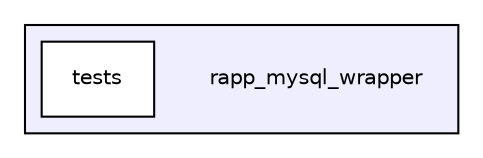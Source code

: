 digraph "/home/travis/rapp_temp/rapp-platform/rapp_mysql_wrapper" {
  compound=true
  node [ fontsize="10", fontname="Helvetica"];
  edge [ labelfontsize="10", labelfontname="Helvetica"];
  subgraph clusterdir_674eda42ad24b3cf1bba3dd14db58d10 {
    graph [ bgcolor="#eeeeff", pencolor="black", label="" URL="dir_674eda42ad24b3cf1bba3dd14db58d10.html"];
    dir_674eda42ad24b3cf1bba3dd14db58d10 [shape=plaintext label="rapp_mysql_wrapper"];
    dir_78baba00ca5345e5fe669d9b72175be6 [shape=box label="tests" color="black" fillcolor="white" style="filled" URL="dir_78baba00ca5345e5fe669d9b72175be6.html"];
  }
}
